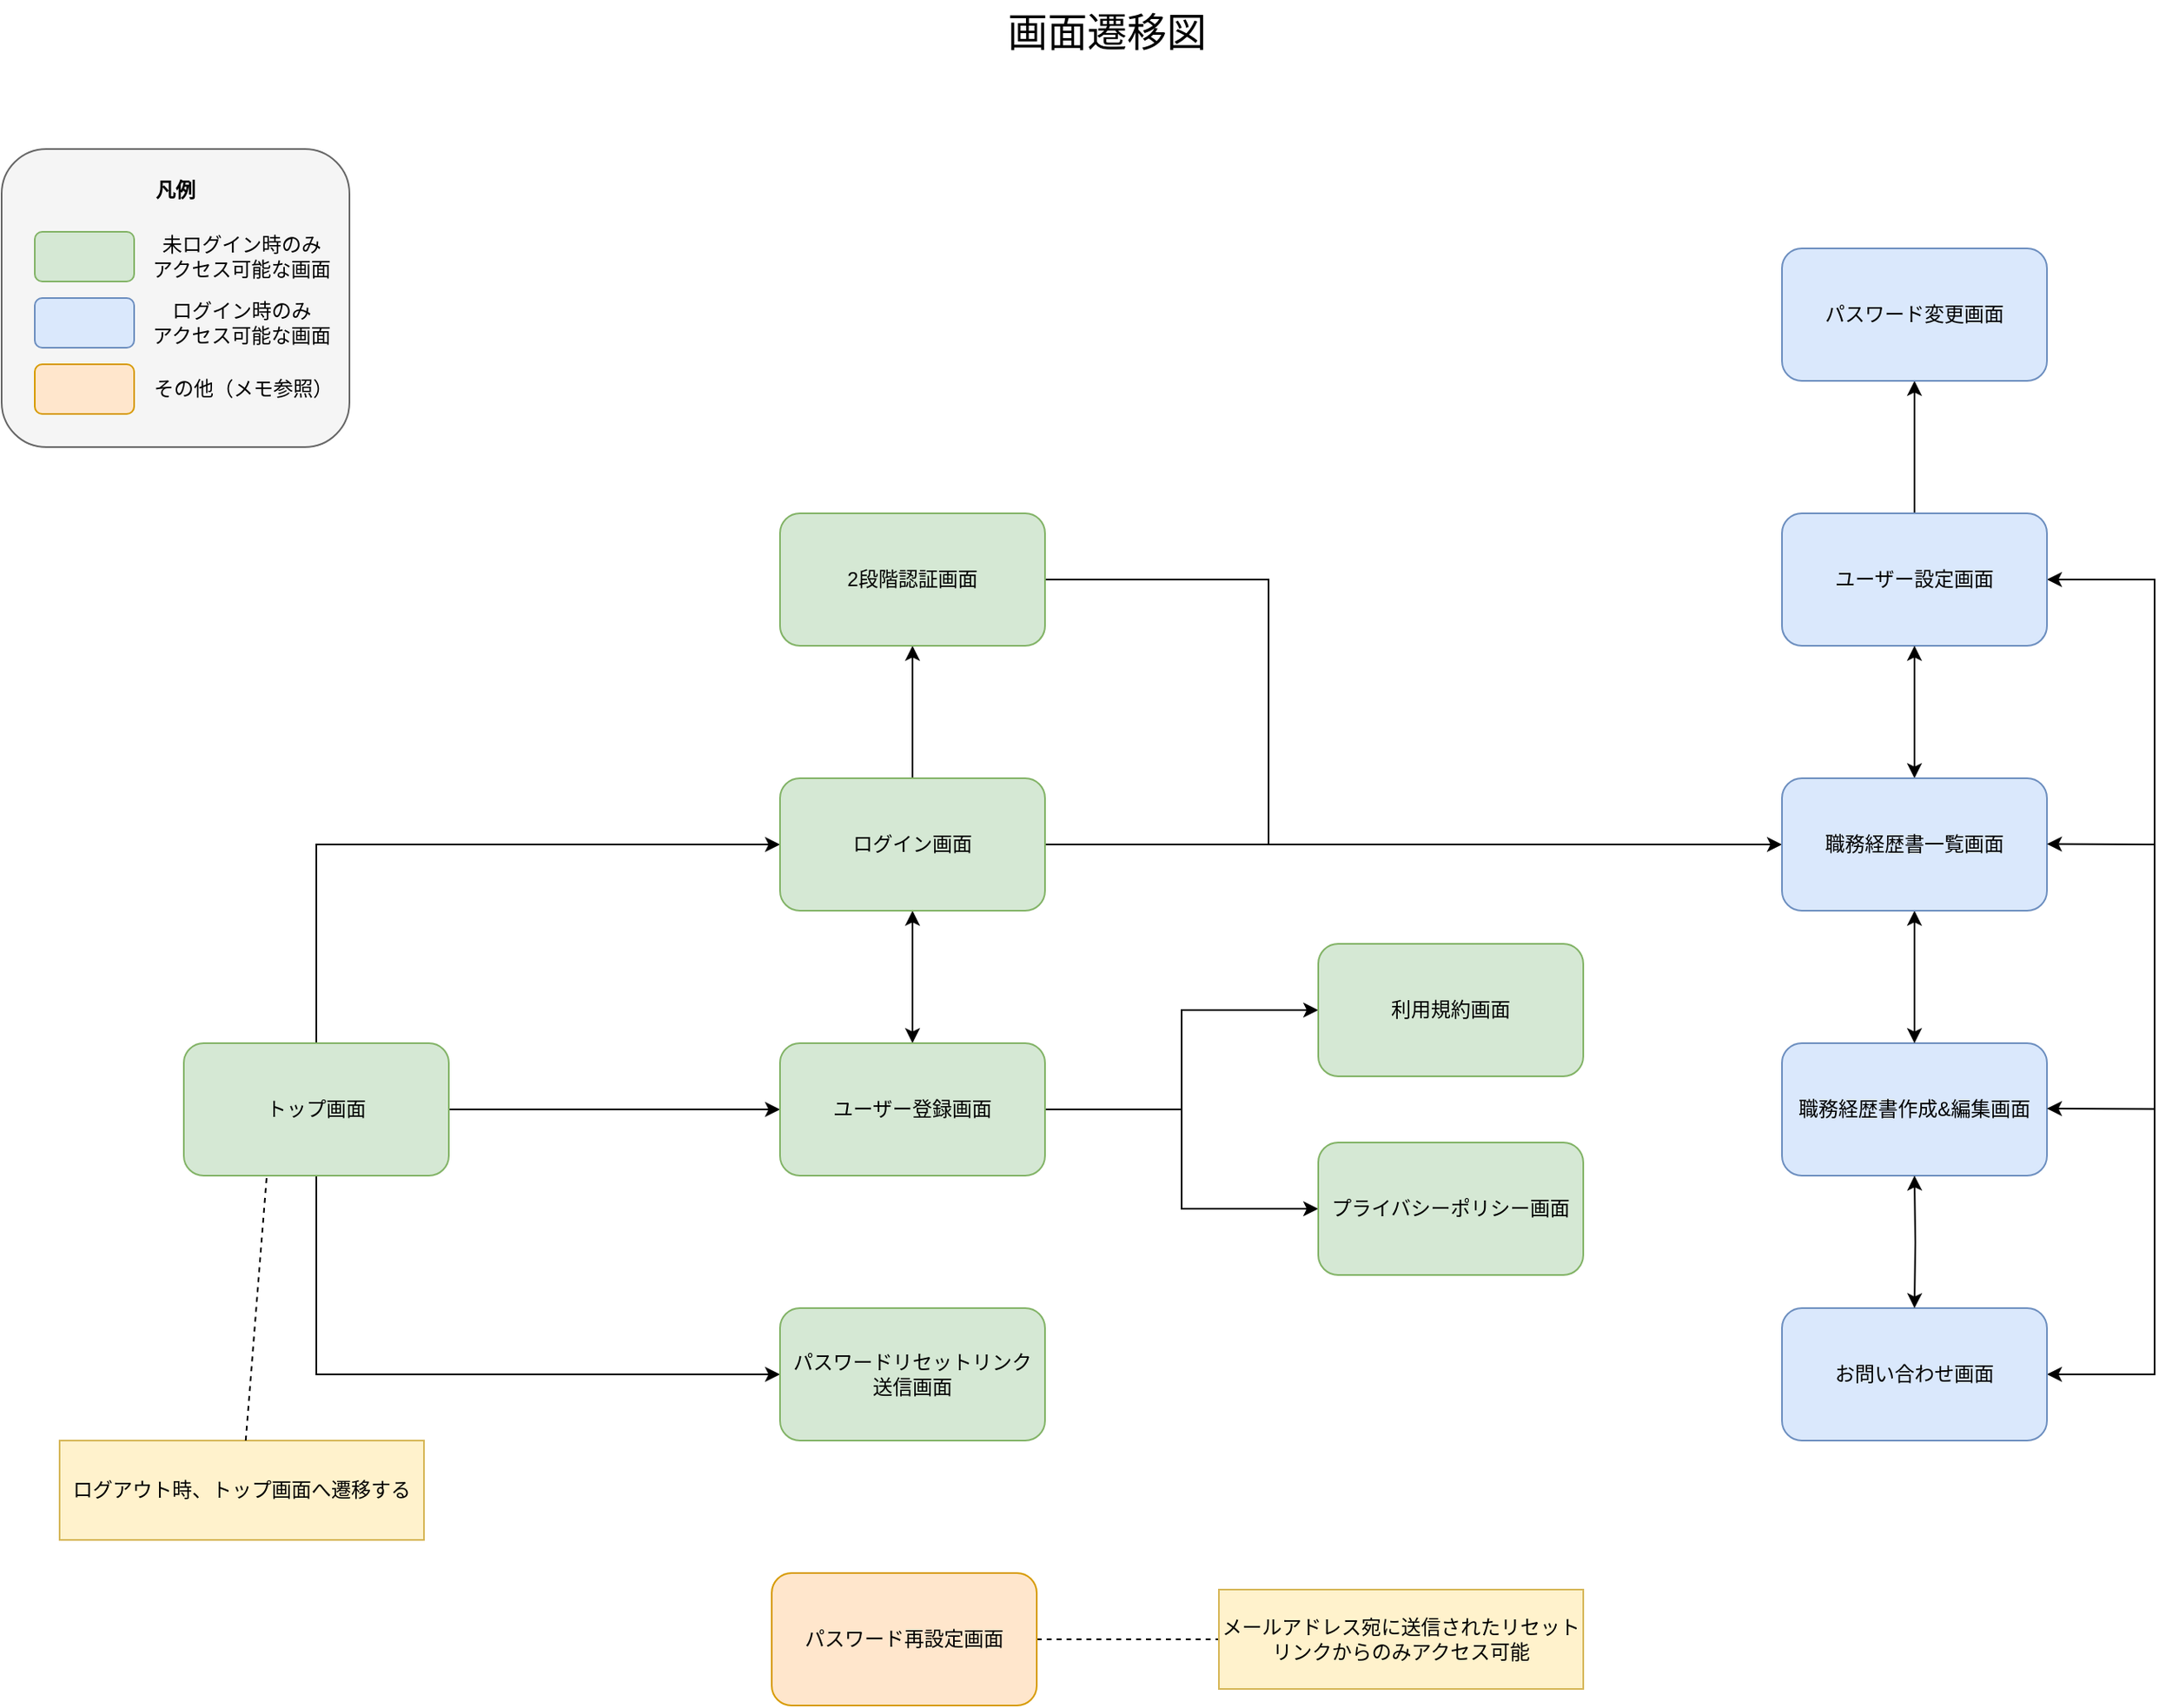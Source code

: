<mxfile version="26.0.4">
  <diagram name="ページ1" id="rfs9khGuTfBiLejN7T5O">
    <mxGraphModel dx="2206" dy="1314" grid="1" gridSize="10" guides="1" tooltips="1" connect="1" arrows="1" fold="1" page="1" pageScale="1" pageWidth="1654" pageHeight="1169" math="0" shadow="0">
      <root>
        <mxCell id="0" />
        <mxCell id="1" parent="0" />
        <mxCell id="pVMww3hBHBPk4zqrIiLN-51" value="" style="group" parent="1" vertex="1" connectable="0">
          <mxGeometry x="160" y="120" width="210" height="180" as="geometry" />
        </mxCell>
        <mxCell id="pVMww3hBHBPk4zqrIiLN-52" value="" style="rounded=1;whiteSpace=wrap;html=1;fillColor=#f5f5f5;fontColor=#333333;strokeColor=#666666;" parent="pVMww3hBHBPk4zqrIiLN-51" vertex="1">
          <mxGeometry width="210" height="180" as="geometry" />
        </mxCell>
        <mxCell id="pVMww3hBHBPk4zqrIiLN-53" value="" style="rounded=1;whiteSpace=wrap;html=1;fillColor=#d5e8d4;strokeColor=#82b366;" parent="pVMww3hBHBPk4zqrIiLN-51" vertex="1">
          <mxGeometry x="20" y="50" width="60" height="30" as="geometry" />
        </mxCell>
        <mxCell id="pVMww3hBHBPk4zqrIiLN-54" value="" style="rounded=1;whiteSpace=wrap;html=1;fillColor=#dae8fc;strokeColor=#6c8ebf;" parent="pVMww3hBHBPk4zqrIiLN-51" vertex="1">
          <mxGeometry x="20" y="90" width="60" height="30" as="geometry" />
        </mxCell>
        <mxCell id="pVMww3hBHBPk4zqrIiLN-55" value="" style="rounded=1;whiteSpace=wrap;html=1;fillColor=#ffe6cc;strokeColor=#d79b00;" parent="pVMww3hBHBPk4zqrIiLN-51" vertex="1">
          <mxGeometry x="20" y="130" width="60" height="30" as="geometry" />
        </mxCell>
        <mxCell id="pVMww3hBHBPk4zqrIiLN-56" value="未ログイン時のみ&lt;br&gt;アクセス可能な画面" style="text;html=1;align=center;verticalAlign=middle;whiteSpace=wrap;rounded=0;" parent="pVMww3hBHBPk4zqrIiLN-51" vertex="1">
          <mxGeometry x="90" y="50" width="110" height="30" as="geometry" />
        </mxCell>
        <mxCell id="pVMww3hBHBPk4zqrIiLN-57" value="ログイン時のみ&lt;br&gt;アクセス可能な画面" style="text;html=1;align=center;verticalAlign=middle;whiteSpace=wrap;rounded=0;" parent="pVMww3hBHBPk4zqrIiLN-51" vertex="1">
          <mxGeometry x="90" y="90" width="110" height="30" as="geometry" />
        </mxCell>
        <mxCell id="pVMww3hBHBPk4zqrIiLN-58" value="その他（メモ参照）" style="text;html=1;align=left;verticalAlign=middle;whiteSpace=wrap;rounded=0;" parent="pVMww3hBHBPk4zqrIiLN-51" vertex="1">
          <mxGeometry x="90" y="130" width="110" height="30" as="geometry" />
        </mxCell>
        <mxCell id="pVMww3hBHBPk4zqrIiLN-59" value="&lt;b&gt;凡例&lt;/b&gt;" style="text;html=1;align=center;verticalAlign=middle;whiteSpace=wrap;rounded=0;" parent="pVMww3hBHBPk4zqrIiLN-51" vertex="1">
          <mxGeometry x="75" y="10" width="60" height="30" as="geometry" />
        </mxCell>
        <mxCell id="pVMww3hBHBPk4zqrIiLN-69" value="&lt;font style=&quot;font-size: 24px;&quot;&gt;画面遷移図&lt;/font&gt;" style="text;html=1;align=center;verticalAlign=middle;resizable=0;points=[];autosize=1;strokeColor=none;fillColor=none;" parent="1" vertex="1">
          <mxGeometry x="757" y="30" width="140" height="40" as="geometry" />
        </mxCell>
        <mxCell id="vZoB_YbSTLGfsAGKsdwC-7" value="" style="group" vertex="1" connectable="0" parent="1">
          <mxGeometry x="195" y="180" width="1265" height="880" as="geometry" />
        </mxCell>
        <mxCell id="pVMww3hBHBPk4zqrIiLN-20" style="edgeStyle=orthogonalEdgeStyle;rounded=0;orthogonalLoop=1;jettySize=auto;html=1;exitX=1;exitY=0.5;exitDx=0;exitDy=0;entryX=0;entryY=0.5;entryDx=0;entryDy=0;" parent="vZoB_YbSTLGfsAGKsdwC-7" source="pVMww3hBHBPk4zqrIiLN-1" target="pVMww3hBHBPk4zqrIiLN-3" edge="1">
          <mxGeometry relative="1" as="geometry" />
        </mxCell>
        <mxCell id="pVMww3hBHBPk4zqrIiLN-21" style="edgeStyle=orthogonalEdgeStyle;rounded=0;orthogonalLoop=1;jettySize=auto;html=1;exitX=0.5;exitY=0;exitDx=0;exitDy=0;entryX=0;entryY=0.5;entryDx=0;entryDy=0;" parent="vZoB_YbSTLGfsAGKsdwC-7" source="pVMww3hBHBPk4zqrIiLN-1" target="pVMww3hBHBPk4zqrIiLN-2" edge="1">
          <mxGeometry relative="1" as="geometry" />
        </mxCell>
        <mxCell id="pVMww3hBHBPk4zqrIiLN-22" style="edgeStyle=orthogonalEdgeStyle;rounded=0;orthogonalLoop=1;jettySize=auto;html=1;exitX=0.5;exitY=1;exitDx=0;exitDy=0;entryX=0;entryY=0.5;entryDx=0;entryDy=0;" parent="vZoB_YbSTLGfsAGKsdwC-7" source="pVMww3hBHBPk4zqrIiLN-1" target="pVMww3hBHBPk4zqrIiLN-4" edge="1">
          <mxGeometry relative="1" as="geometry" />
        </mxCell>
        <mxCell id="pVMww3hBHBPk4zqrIiLN-1" value="トップ画面" style="rounded=1;whiteSpace=wrap;html=1;aspect=fixed;fillColor=#d5e8d4;strokeColor=#82b366;" parent="vZoB_YbSTLGfsAGKsdwC-7" vertex="1">
          <mxGeometry x="75" y="480" width="160" height="80" as="geometry" />
        </mxCell>
        <mxCell id="pVMww3hBHBPk4zqrIiLN-24" style="edgeStyle=orthogonalEdgeStyle;rounded=0;orthogonalLoop=1;jettySize=auto;html=1;exitX=0.5;exitY=0;exitDx=0;exitDy=0;entryX=0.5;entryY=1;entryDx=0;entryDy=0;" parent="vZoB_YbSTLGfsAGKsdwC-7" source="pVMww3hBHBPk4zqrIiLN-2" target="pVMww3hBHBPk4zqrIiLN-9" edge="1">
          <mxGeometry relative="1" as="geometry" />
        </mxCell>
        <mxCell id="pVMww3hBHBPk4zqrIiLN-27" style="edgeStyle=orthogonalEdgeStyle;rounded=0;orthogonalLoop=1;jettySize=auto;html=1;exitX=1;exitY=0.5;exitDx=0;exitDy=0;entryX=0;entryY=0.5;entryDx=0;entryDy=0;" parent="vZoB_YbSTLGfsAGKsdwC-7" source="pVMww3hBHBPk4zqrIiLN-2" target="pVMww3hBHBPk4zqrIiLN-8" edge="1">
          <mxGeometry relative="1" as="geometry" />
        </mxCell>
        <mxCell id="pVMww3hBHBPk4zqrIiLN-65" style="edgeStyle=orthogonalEdgeStyle;rounded=0;orthogonalLoop=1;jettySize=auto;html=1;exitX=0.5;exitY=1;exitDx=0;exitDy=0;entryX=0.5;entryY=0;entryDx=0;entryDy=0;startArrow=classic;startFill=1;" parent="vZoB_YbSTLGfsAGKsdwC-7" source="pVMww3hBHBPk4zqrIiLN-2" target="pVMww3hBHBPk4zqrIiLN-3" edge="1">
          <mxGeometry relative="1" as="geometry" />
        </mxCell>
        <mxCell id="pVMww3hBHBPk4zqrIiLN-2" value="ログイン画面" style="rounded=1;whiteSpace=wrap;html=1;aspect=fixed;fillColor=#d5e8d4;strokeColor=#82b366;" parent="vZoB_YbSTLGfsAGKsdwC-7" vertex="1">
          <mxGeometry x="435" y="320" width="160" height="80" as="geometry" />
        </mxCell>
        <mxCell id="vZoB_YbSTLGfsAGKsdwC-3" style="edgeStyle=orthogonalEdgeStyle;rounded=0;orthogonalLoop=1;jettySize=auto;html=1;exitX=1;exitY=0.5;exitDx=0;exitDy=0;entryX=0;entryY=0.5;entryDx=0;entryDy=0;" edge="1" parent="vZoB_YbSTLGfsAGKsdwC-7" source="pVMww3hBHBPk4zqrIiLN-3" target="vZoB_YbSTLGfsAGKsdwC-1">
          <mxGeometry relative="1" as="geometry" />
        </mxCell>
        <mxCell id="vZoB_YbSTLGfsAGKsdwC-4" style="edgeStyle=orthogonalEdgeStyle;rounded=0;orthogonalLoop=1;jettySize=auto;html=1;exitX=1;exitY=0.5;exitDx=0;exitDy=0;entryX=0;entryY=0.5;entryDx=0;entryDy=0;" edge="1" parent="vZoB_YbSTLGfsAGKsdwC-7" source="pVMww3hBHBPk4zqrIiLN-3" target="vZoB_YbSTLGfsAGKsdwC-2">
          <mxGeometry relative="1" as="geometry" />
        </mxCell>
        <mxCell id="pVMww3hBHBPk4zqrIiLN-3" value="ユーザー登録画面" style="rounded=1;whiteSpace=wrap;html=1;aspect=fixed;fillColor=#d5e8d4;strokeColor=#82b366;" parent="vZoB_YbSTLGfsAGKsdwC-7" vertex="1">
          <mxGeometry x="435" y="480" width="160" height="80" as="geometry" />
        </mxCell>
        <mxCell id="pVMww3hBHBPk4zqrIiLN-4" value="パスワードリセットリンク&lt;br&gt;送信画面" style="rounded=1;whiteSpace=wrap;html=1;aspect=fixed;fillColor=#d5e8d4;strokeColor=#82b366;" parent="vZoB_YbSTLGfsAGKsdwC-7" vertex="1">
          <mxGeometry x="435" y="640" width="160" height="80" as="geometry" />
        </mxCell>
        <mxCell id="pVMww3hBHBPk4zqrIiLN-5" value="職務経歴書作成&amp;amp;編集画面" style="rounded=1;whiteSpace=wrap;html=1;aspect=fixed;fillColor=#dae8fc;strokeColor=#6c8ebf;" parent="vZoB_YbSTLGfsAGKsdwC-7" vertex="1">
          <mxGeometry x="1040" y="480" width="160" height="80" as="geometry" />
        </mxCell>
        <mxCell id="R6b6iOzcDQ0qno4enDLh-8" style="edgeStyle=orthogonalEdgeStyle;rounded=0;orthogonalLoop=1;jettySize=auto;html=1;exitX=1;exitY=0.5;exitDx=0;exitDy=0;entryX=1;entryY=0.5;entryDx=0;entryDy=0;startArrow=classic;startFill=1;" parent="vZoB_YbSTLGfsAGKsdwC-7" source="pVMww3hBHBPk4zqrIiLN-6" target="R6b6iOzcDQ0qno4enDLh-1" edge="1">
          <mxGeometry relative="1" as="geometry">
            <Array as="points">
              <mxPoint x="1265" y="200" />
              <mxPoint x="1265" y="680" />
            </Array>
          </mxGeometry>
        </mxCell>
        <mxCell id="vZoB_YbSTLGfsAGKsdwC-6" style="edgeStyle=orthogonalEdgeStyle;rounded=0;orthogonalLoop=1;jettySize=auto;html=1;exitX=0.5;exitY=0;exitDx=0;exitDy=0;entryX=0.5;entryY=1;entryDx=0;entryDy=0;" edge="1" parent="vZoB_YbSTLGfsAGKsdwC-7" source="pVMww3hBHBPk4zqrIiLN-6" target="vZoB_YbSTLGfsAGKsdwC-5">
          <mxGeometry relative="1" as="geometry" />
        </mxCell>
        <mxCell id="pVMww3hBHBPk4zqrIiLN-6" value="ユーザー設定画面" style="rounded=1;whiteSpace=wrap;html=1;aspect=fixed;fillColor=#dae8fc;strokeColor=#6c8ebf;" parent="vZoB_YbSTLGfsAGKsdwC-7" vertex="1">
          <mxGeometry x="1040" y="160" width="160" height="80" as="geometry" />
        </mxCell>
        <mxCell id="R6b6iOzcDQ0qno4enDLh-11" style="edgeStyle=orthogonalEdgeStyle;rounded=0;orthogonalLoop=1;jettySize=auto;html=1;entryX=0;entryY=0.5;entryDx=0;entryDy=0;endArrow=none;endFill=0;dashed=1;" parent="vZoB_YbSTLGfsAGKsdwC-7" source="pVMww3hBHBPk4zqrIiLN-7" target="pVMww3hBHBPk4zqrIiLN-61" edge="1">
          <mxGeometry relative="1" as="geometry" />
        </mxCell>
        <mxCell id="pVMww3hBHBPk4zqrIiLN-7" value="パスワード再設定画面" style="rounded=1;whiteSpace=wrap;html=1;aspect=fixed;fillColor=#ffe6cc;strokeColor=#d79b00;" parent="vZoB_YbSTLGfsAGKsdwC-7" vertex="1">
          <mxGeometry x="430" y="800" width="160" height="80" as="geometry" />
        </mxCell>
        <mxCell id="pVMww3hBHBPk4zqrIiLN-30" style="edgeStyle=orthogonalEdgeStyle;rounded=0;orthogonalLoop=1;jettySize=auto;html=1;entryX=0.5;entryY=1;entryDx=0;entryDy=0;startArrow=classic;startFill=1;" parent="vZoB_YbSTLGfsAGKsdwC-7" source="pVMww3hBHBPk4zqrIiLN-8" target="pVMww3hBHBPk4zqrIiLN-6" edge="1">
          <mxGeometry relative="1" as="geometry" />
        </mxCell>
        <mxCell id="pVMww3hBHBPk4zqrIiLN-31" style="edgeStyle=orthogonalEdgeStyle;rounded=0;orthogonalLoop=1;jettySize=auto;html=1;exitX=0.5;exitY=1;exitDx=0;exitDy=0;entryX=0.5;entryY=0;entryDx=0;entryDy=0;startArrow=classic;startFill=1;" parent="vZoB_YbSTLGfsAGKsdwC-7" source="pVMww3hBHBPk4zqrIiLN-8" target="pVMww3hBHBPk4zqrIiLN-5" edge="1">
          <mxGeometry relative="1" as="geometry" />
        </mxCell>
        <mxCell id="pVMww3hBHBPk4zqrIiLN-8" value="職務経歴書一覧画面" style="rounded=1;whiteSpace=wrap;html=1;aspect=fixed;fillColor=#dae8fc;strokeColor=#6c8ebf;" parent="vZoB_YbSTLGfsAGKsdwC-7" vertex="1">
          <mxGeometry x="1040" y="320" width="160" height="80" as="geometry" />
        </mxCell>
        <mxCell id="pVMww3hBHBPk4zqrIiLN-29" style="edgeStyle=orthogonalEdgeStyle;rounded=0;orthogonalLoop=1;jettySize=auto;html=1;exitX=1;exitY=0.5;exitDx=0;exitDy=0;endArrow=none;endFill=0;" parent="vZoB_YbSTLGfsAGKsdwC-7" source="pVMww3hBHBPk4zqrIiLN-9" edge="1">
          <mxGeometry relative="1" as="geometry">
            <mxPoint x="695" y="360" as="targetPoint" />
            <Array as="points">
              <mxPoint x="730" y="200" />
              <mxPoint x="730" y="360" />
            </Array>
          </mxGeometry>
        </mxCell>
        <mxCell id="pVMww3hBHBPk4zqrIiLN-9" value="2段階認証画面" style="rounded=1;whiteSpace=wrap;html=1;aspect=fixed;fillColor=#d5e8d4;strokeColor=#82b366;" parent="vZoB_YbSTLGfsAGKsdwC-7" vertex="1">
          <mxGeometry x="435" y="160" width="160" height="80" as="geometry" />
        </mxCell>
        <mxCell id="pVMww3hBHBPk4zqrIiLN-61" value="メールアドレス宛に送信されたリセットリンクからのみアクセス可能" style="rounded=0;whiteSpace=wrap;html=1;fillColor=#fff2cc;strokeColor=#d6b656;" parent="vZoB_YbSTLGfsAGKsdwC-7" vertex="1">
          <mxGeometry x="700" y="810" width="220" height="60" as="geometry" />
        </mxCell>
        <mxCell id="pVMww3hBHBPk4zqrIiLN-66" value="ログアウト時、トップ画面へ遷移する" style="rounded=0;whiteSpace=wrap;html=1;fillColor=#fff2cc;strokeColor=#d6b656;" parent="vZoB_YbSTLGfsAGKsdwC-7" vertex="1">
          <mxGeometry y="720" width="220" height="60" as="geometry" />
        </mxCell>
        <mxCell id="pVMww3hBHBPk4zqrIiLN-67" style="rounded=0;orthogonalLoop=1;jettySize=auto;html=1;entryX=0.313;entryY=1;entryDx=0;entryDy=0;entryPerimeter=0;startArrow=none;startFill=0;endArrow=none;endFill=0;dashed=1;" parent="vZoB_YbSTLGfsAGKsdwC-7" source="pVMww3hBHBPk4zqrIiLN-66" target="pVMww3hBHBPk4zqrIiLN-1" edge="1">
          <mxGeometry relative="1" as="geometry" />
        </mxCell>
        <mxCell id="R6b6iOzcDQ0qno4enDLh-1" value="お問い合わせ画面" style="rounded=1;whiteSpace=wrap;html=1;aspect=fixed;fillColor=#dae8fc;strokeColor=#6c8ebf;" parent="vZoB_YbSTLGfsAGKsdwC-7" vertex="1">
          <mxGeometry x="1040" y="640" width="160" height="80" as="geometry" />
        </mxCell>
        <mxCell id="R6b6iOzcDQ0qno4enDLh-2" style="edgeStyle=orthogonalEdgeStyle;rounded=0;orthogonalLoop=1;jettySize=auto;html=1;exitX=0.5;exitY=1;exitDx=0;exitDy=0;entryX=0.5;entryY=0;entryDx=0;entryDy=0;startArrow=classic;startFill=1;" parent="vZoB_YbSTLGfsAGKsdwC-7" target="R6b6iOzcDQ0qno4enDLh-1" edge="1">
          <mxGeometry relative="1" as="geometry">
            <mxPoint x="1120" y="560" as="sourcePoint" />
          </mxGeometry>
        </mxCell>
        <mxCell id="R6b6iOzcDQ0qno4enDLh-4" value="" style="endArrow=classic;html=1;rounded=0;fontSize=7;" parent="vZoB_YbSTLGfsAGKsdwC-7" edge="1">
          <mxGeometry width="50" height="50" relative="1" as="geometry">
            <mxPoint x="1265" y="360" as="sourcePoint" />
            <mxPoint x="1200" y="359.71" as="targetPoint" />
          </mxGeometry>
        </mxCell>
        <mxCell id="R6b6iOzcDQ0qno4enDLh-9" value="" style="endArrow=classic;html=1;rounded=0;fontSize=7;" parent="vZoB_YbSTLGfsAGKsdwC-7" edge="1">
          <mxGeometry width="50" height="50" relative="1" as="geometry">
            <mxPoint x="1265" y="519.79" as="sourcePoint" />
            <mxPoint x="1200" y="519.5" as="targetPoint" />
          </mxGeometry>
        </mxCell>
        <mxCell id="vZoB_YbSTLGfsAGKsdwC-1" value="利用規約画面" style="rounded=1;whiteSpace=wrap;html=1;aspect=fixed;fillColor=#d5e8d4;strokeColor=#82b366;" vertex="1" parent="vZoB_YbSTLGfsAGKsdwC-7">
          <mxGeometry x="760" y="420" width="160" height="80" as="geometry" />
        </mxCell>
        <mxCell id="vZoB_YbSTLGfsAGKsdwC-2" value="プライバシーポリシー画面" style="rounded=1;whiteSpace=wrap;html=1;aspect=fixed;fillColor=#d5e8d4;strokeColor=#82b366;" vertex="1" parent="vZoB_YbSTLGfsAGKsdwC-7">
          <mxGeometry x="760" y="540" width="160" height="80" as="geometry" />
        </mxCell>
        <mxCell id="vZoB_YbSTLGfsAGKsdwC-5" value="パスワード変更画面" style="rounded=1;whiteSpace=wrap;html=1;aspect=fixed;fillColor=#dae8fc;strokeColor=#6c8ebf;" vertex="1" parent="vZoB_YbSTLGfsAGKsdwC-7">
          <mxGeometry x="1040" width="160" height="80" as="geometry" />
        </mxCell>
      </root>
    </mxGraphModel>
  </diagram>
</mxfile>

